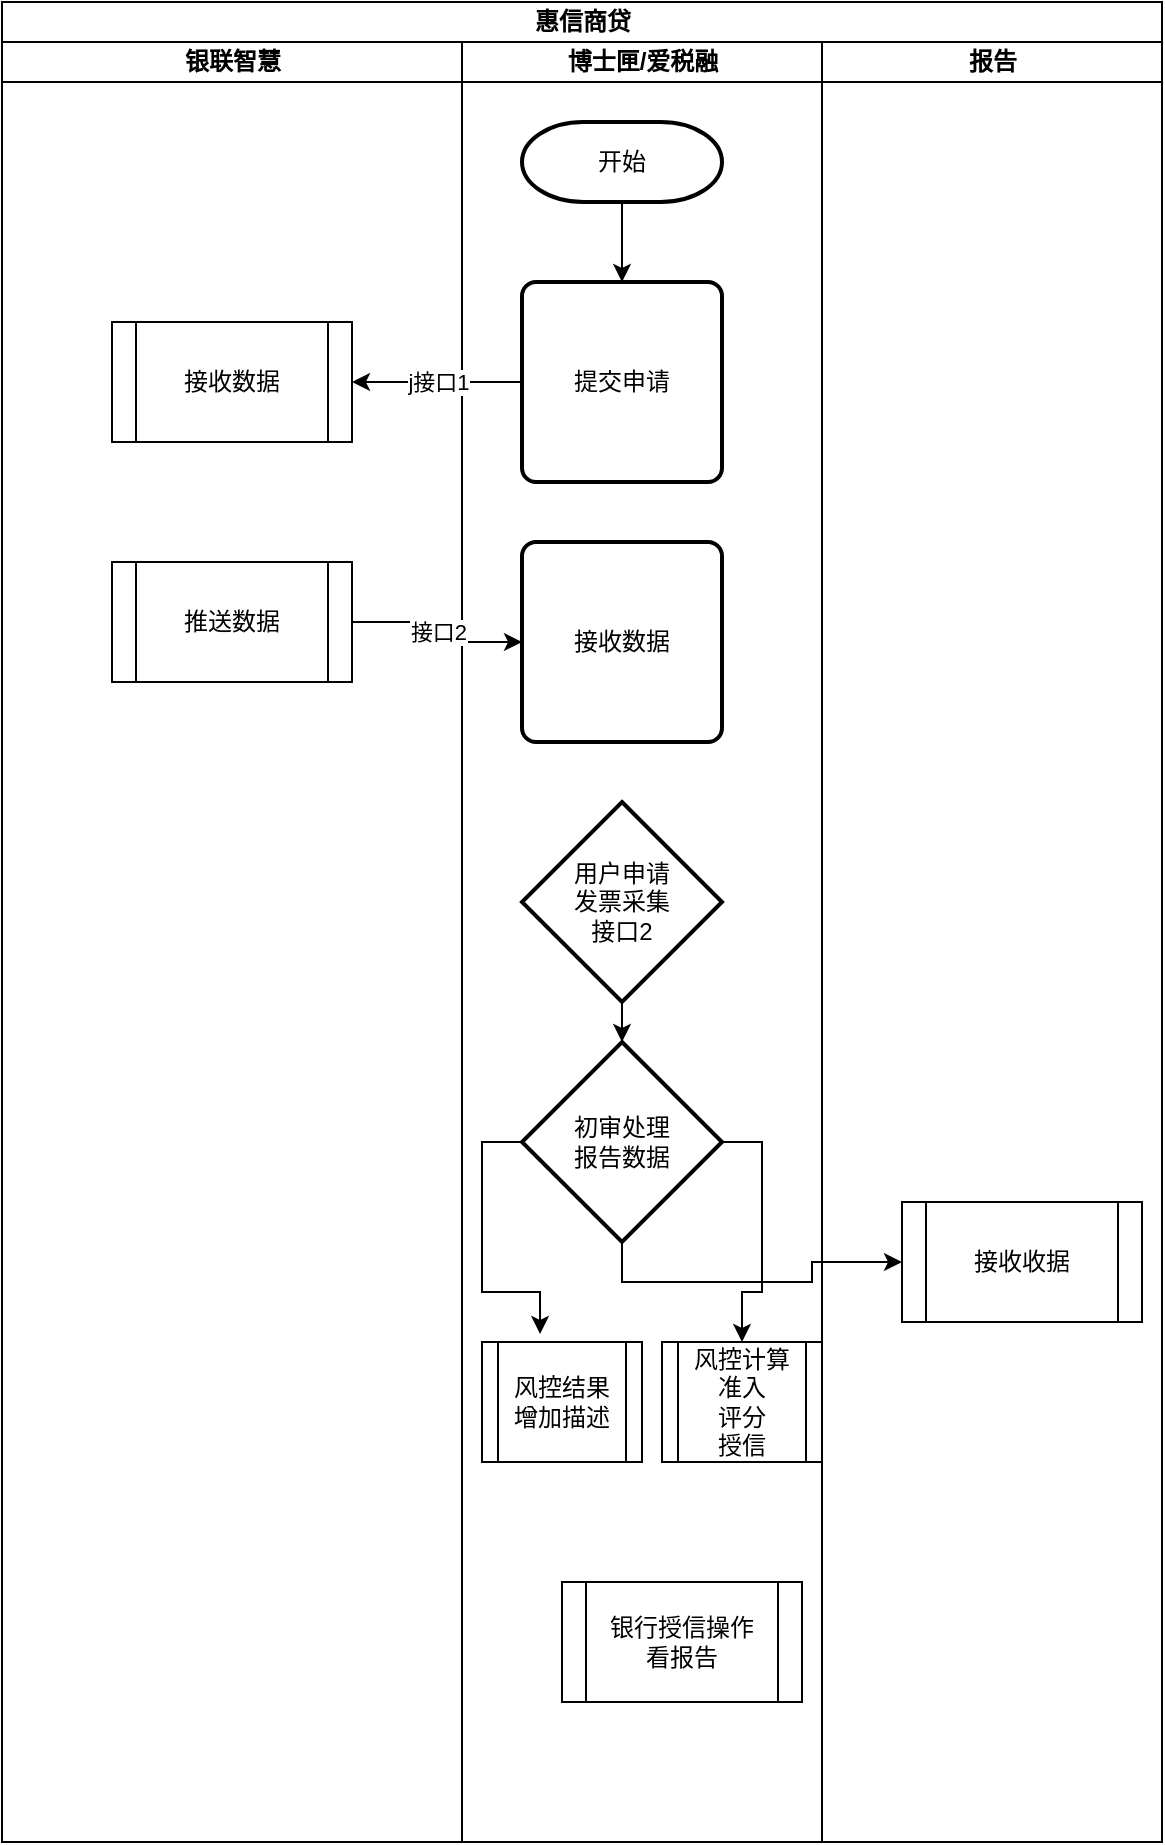 <mxfile version="10.5.5" type="github"><diagram id="qYDoYuYdh6HzACyemTvk" name="第 1 页"><mxGraphModel dx="1080" dy="435" grid="1" gridSize="10" guides="1" tooltips="1" connect="1" arrows="1" fold="1" page="1" pageScale="1" pageWidth="827" pageHeight="1169" math="0" shadow="0"><root><mxCell id="0"/><mxCell id="1" parent="0"/><mxCell id="Un6qHYqOxysD7oxH8JVj-1" value="惠信商贷" style="swimlane;html=1;childLayout=stackLayout;resizeParent=1;resizeParentMax=0;startSize=20;" parent="1" vertex="1"><mxGeometry x="200" y="20" width="580" height="920" as="geometry"/></mxCell><mxCell id="Un6qHYqOxysD7oxH8JVj-2" value="银联智慧" style="swimlane;html=1;startSize=20;" parent="Un6qHYqOxysD7oxH8JVj-1" vertex="1"><mxGeometry y="20" width="230" height="900" as="geometry"/></mxCell><mxCell id="Wx_ygizyRrRt9y_rfnYo-3" value="接收数据" style="shape=process;whiteSpace=wrap;html=1;backgroundOutline=1;" vertex="1" parent="Un6qHYqOxysD7oxH8JVj-2"><mxGeometry x="55" y="140" width="120" height="60" as="geometry"/></mxCell><mxCell id="Wx_ygizyRrRt9y_rfnYo-6" value="推送数据" style="shape=process;whiteSpace=wrap;html=1;backgroundOutline=1;" vertex="1" parent="Un6qHYqOxysD7oxH8JVj-2"><mxGeometry x="55" y="260" width="120" height="60" as="geometry"/></mxCell><mxCell id="Un6qHYqOxysD7oxH8JVj-3" value="博士匣/爱税融" style="swimlane;html=1;startSize=20;" parent="Un6qHYqOxysD7oxH8JVj-1" vertex="1"><mxGeometry x="230" y="20" width="180" height="900" as="geometry"/></mxCell><mxCell id="Wx_ygizyRrRt9y_rfnYo-5" style="edgeStyle=orthogonalEdgeStyle;rounded=0;orthogonalLoop=1;jettySize=auto;html=1;exitX=0.5;exitY=1;exitDx=0;exitDy=0;exitPerimeter=0;entryX=0.5;entryY=0;entryDx=0;entryDy=0;" edge="1" parent="Un6qHYqOxysD7oxH8JVj-3" source="Wx_ygizyRrRt9y_rfnYo-1" target="Wx_ygizyRrRt9y_rfnYo-2"><mxGeometry relative="1" as="geometry"/></mxCell><mxCell id="Wx_ygizyRrRt9y_rfnYo-1" value="开始" style="strokeWidth=2;html=1;shape=mxgraph.flowchart.terminator;whiteSpace=wrap;" vertex="1" parent="Un6qHYqOxysD7oxH8JVj-3"><mxGeometry x="30" y="40" width="100" height="40" as="geometry"/></mxCell><mxCell id="Wx_ygizyRrRt9y_rfnYo-2" value="提交申请" style="rounded=1;whiteSpace=wrap;html=1;absoluteArcSize=1;arcSize=14;strokeWidth=2;" vertex="1" parent="Un6qHYqOxysD7oxH8JVj-3"><mxGeometry x="30" y="120" width="100" height="100" as="geometry"/></mxCell><mxCell id="Wx_ygizyRrRt9y_rfnYo-7" value="接收数据" style="rounded=1;whiteSpace=wrap;html=1;absoluteArcSize=1;arcSize=14;strokeWidth=2;" vertex="1" parent="Un6qHYqOxysD7oxH8JVj-3"><mxGeometry x="30" y="250" width="100" height="100" as="geometry"/></mxCell><mxCell id="Wx_ygizyRrRt9y_rfnYo-20" style="edgeStyle=orthogonalEdgeStyle;rounded=0;orthogonalLoop=1;jettySize=auto;html=1;exitX=0.5;exitY=1;exitDx=0;exitDy=0;exitPerimeter=0;entryX=0.5;entryY=0;entryDx=0;entryDy=0;entryPerimeter=0;" edge="1" parent="Un6qHYqOxysD7oxH8JVj-3" source="Wx_ygizyRrRt9y_rfnYo-15" target="Wx_ygizyRrRt9y_rfnYo-18"><mxGeometry relative="1" as="geometry"/></mxCell><mxCell id="Wx_ygizyRrRt9y_rfnYo-15" value="用户申请&lt;br&gt;发票采集&lt;br&gt;接口2&lt;br&gt;" style="strokeWidth=2;html=1;shape=mxgraph.flowchart.decision;whiteSpace=wrap;" vertex="1" parent="Un6qHYqOxysD7oxH8JVj-3"><mxGeometry x="30" y="380" width="100" height="100" as="geometry"/></mxCell><mxCell id="Wx_ygizyRrRt9y_rfnYo-25" style="edgeStyle=orthogonalEdgeStyle;rounded=0;orthogonalLoop=1;jettySize=auto;html=1;entryX=0.363;entryY=-0.067;entryDx=0;entryDy=0;entryPerimeter=0;exitX=0;exitY=0.5;exitDx=0;exitDy=0;exitPerimeter=0;" edge="1" parent="Un6qHYqOxysD7oxH8JVj-3" source="Wx_ygizyRrRt9y_rfnYo-18" target="Wx_ygizyRrRt9y_rfnYo-22"><mxGeometry relative="1" as="geometry"/></mxCell><mxCell id="Wx_ygizyRrRt9y_rfnYo-26" style="edgeStyle=orthogonalEdgeStyle;rounded=0;orthogonalLoop=1;jettySize=auto;html=1;entryX=0.5;entryY=0;entryDx=0;entryDy=0;exitX=1;exitY=0.5;exitDx=0;exitDy=0;exitPerimeter=0;" edge="1" parent="Un6qHYqOxysD7oxH8JVj-3" source="Wx_ygizyRrRt9y_rfnYo-18" target="Wx_ygizyRrRt9y_rfnYo-23"><mxGeometry relative="1" as="geometry"/></mxCell><mxCell id="Wx_ygizyRrRt9y_rfnYo-18" value="初审处理&lt;br&gt;报告数据&lt;br&gt;" style="strokeWidth=2;html=1;shape=mxgraph.flowchart.decision;whiteSpace=wrap;" vertex="1" parent="Un6qHYqOxysD7oxH8JVj-3"><mxGeometry x="30" y="500" width="100" height="100" as="geometry"/></mxCell><mxCell id="Wx_ygizyRrRt9y_rfnYo-22" value="风控结果&lt;br&gt;增加描述&lt;br&gt;" style="shape=process;whiteSpace=wrap;html=1;backgroundOutline=1;" vertex="1" parent="Un6qHYqOxysD7oxH8JVj-3"><mxGeometry x="10" y="650" width="80" height="60" as="geometry"/></mxCell><mxCell id="Wx_ygizyRrRt9y_rfnYo-23" value="风控计算&lt;br&gt;准入&lt;br&gt;评分&lt;br&gt;授信&lt;br&gt;" style="shape=process;whiteSpace=wrap;html=1;backgroundOutline=1;" vertex="1" parent="Un6qHYqOxysD7oxH8JVj-3"><mxGeometry x="100" y="650" width="80" height="60" as="geometry"/></mxCell><mxCell id="Wx_ygizyRrRt9y_rfnYo-29" value="银行授信操作&lt;br&gt;看报告&lt;br&gt;" style="shape=process;whiteSpace=wrap;html=1;backgroundOutline=1;" vertex="1" parent="Un6qHYqOxysD7oxH8JVj-3"><mxGeometry x="50" y="770" width="120" height="60" as="geometry"/></mxCell><mxCell id="Un6qHYqOxysD7oxH8JVj-4" value="报告" style="swimlane;html=1;startSize=20;" parent="Un6qHYqOxysD7oxH8JVj-1" vertex="1"><mxGeometry x="410" y="20" width="170" height="900" as="geometry"/></mxCell><mxCell id="Wx_ygizyRrRt9y_rfnYo-27" value="接收收据" style="shape=process;whiteSpace=wrap;html=1;backgroundOutline=1;" vertex="1" parent="Un6qHYqOxysD7oxH8JVj-4"><mxGeometry x="40" y="580" width="120" height="60" as="geometry"/></mxCell><mxCell id="Wx_ygizyRrRt9y_rfnYo-4" value="j接口1" style="edgeStyle=orthogonalEdgeStyle;rounded=0;orthogonalLoop=1;jettySize=auto;html=1;exitX=0;exitY=0.5;exitDx=0;exitDy=0;entryX=1;entryY=0.5;entryDx=0;entryDy=0;" edge="1" parent="Un6qHYqOxysD7oxH8JVj-1" source="Wx_ygizyRrRt9y_rfnYo-2" target="Wx_ygizyRrRt9y_rfnYo-3"><mxGeometry relative="1" as="geometry"/></mxCell><mxCell id="Wx_ygizyRrRt9y_rfnYo-8" value="接口2" style="edgeStyle=orthogonalEdgeStyle;rounded=0;orthogonalLoop=1;jettySize=auto;html=1;" edge="1" parent="Un6qHYqOxysD7oxH8JVj-1" source="Wx_ygizyRrRt9y_rfnYo-6" target="Wx_ygizyRrRt9y_rfnYo-7"><mxGeometry relative="1" as="geometry"/></mxCell><mxCell id="Wx_ygizyRrRt9y_rfnYo-28" style="edgeStyle=orthogonalEdgeStyle;rounded=0;orthogonalLoop=1;jettySize=auto;html=1;entryX=0;entryY=0.5;entryDx=0;entryDy=0;exitX=0.5;exitY=1;exitDx=0;exitDy=0;exitPerimeter=0;" edge="1" parent="Un6qHYqOxysD7oxH8JVj-1" source="Wx_ygizyRrRt9y_rfnYo-18" target="Wx_ygizyRrRt9y_rfnYo-27"><mxGeometry relative="1" as="geometry"/></mxCell></root></mxGraphModel></diagram></mxfile>